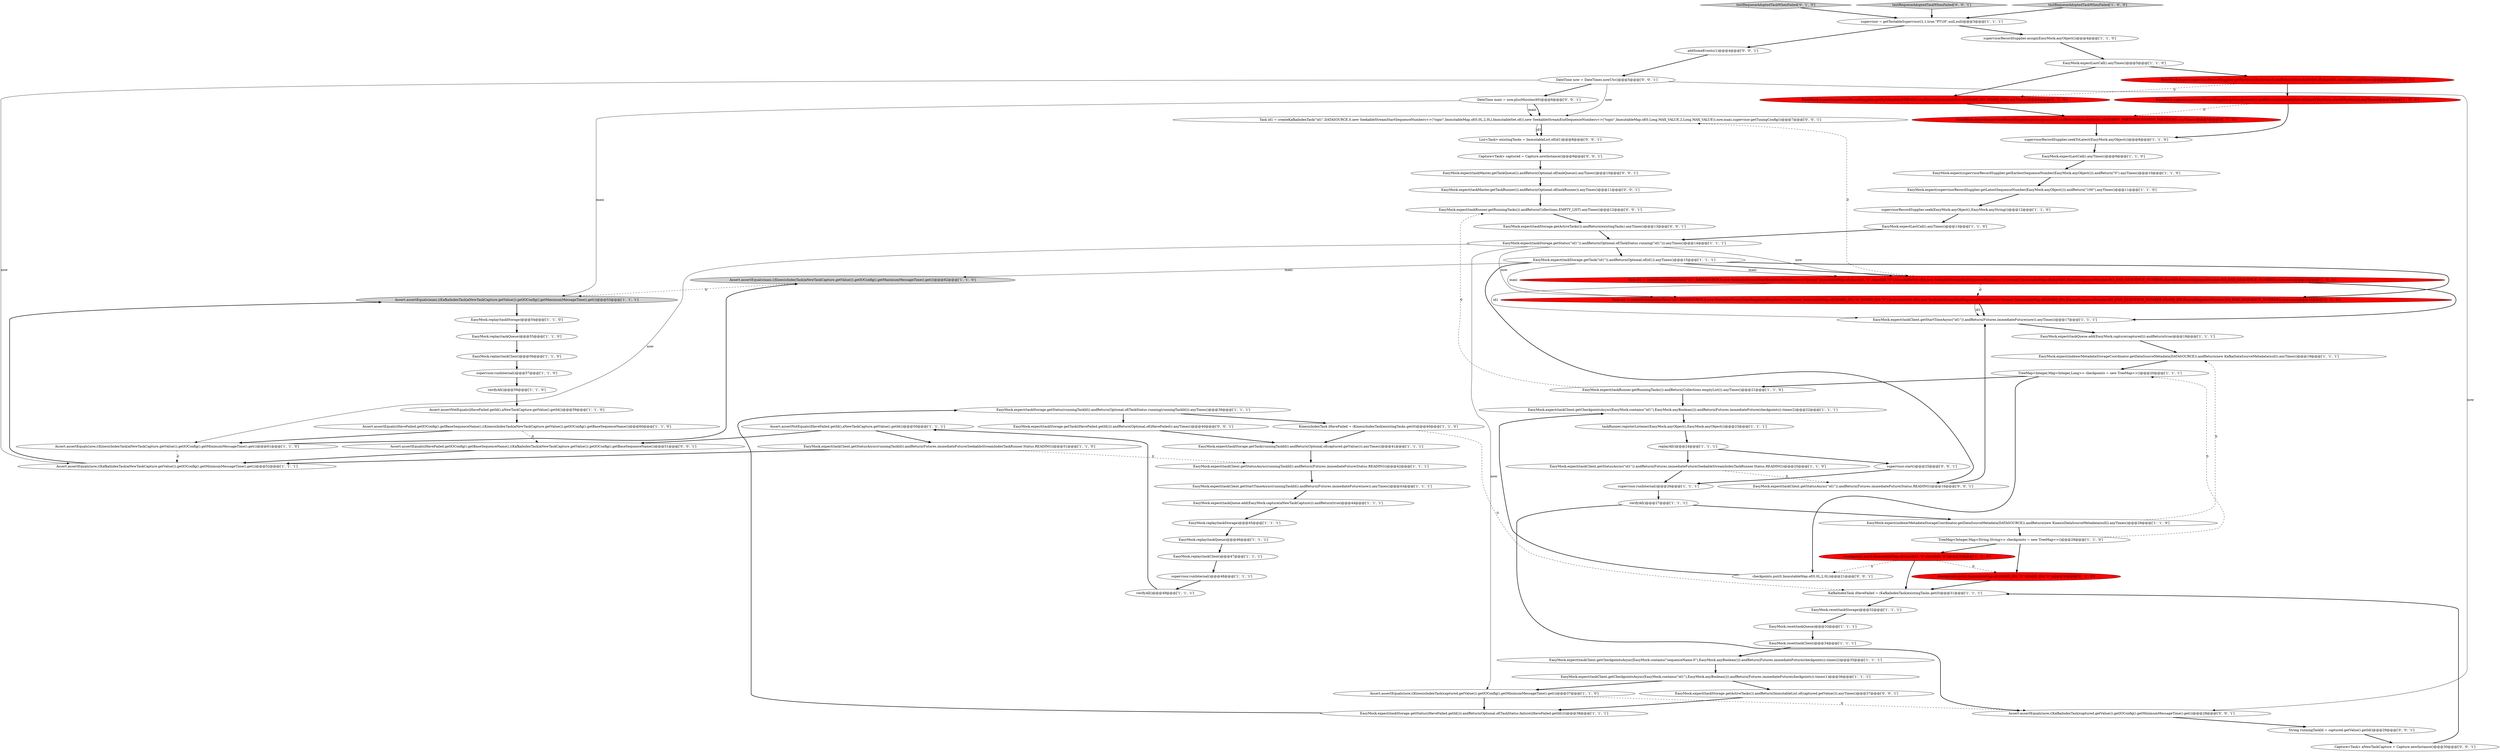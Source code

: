 digraph {
38 [style = filled, label = "Assert.assertEquals(maxi,((KinesisIndexTask)aNewTaskCapture.getValue()).getIOConfig().getMaximumMessageTime().get())@@@62@@@['1', '1', '0']", fillcolor = lightgray, shape = ellipse image = "AAA0AAABBB1BBB"];
58 [style = filled, label = "EasyMock.replay(taskQueue)@@@46@@@['1', '1', '1']", fillcolor = white, shape = ellipse image = "AAA0AAABBB1BBB"];
16 [style = filled, label = "verifyAll()@@@49@@@['1', '1', '1']", fillcolor = white, shape = ellipse image = "AAA0AAABBB1BBB"];
71 [style = filled, label = "EasyMock.expect(taskMaster.getTaskRunner()).andReturn(Optional.of(taskRunner)).anyTimes()@@@11@@@['0', '0', '1']", fillcolor = white, shape = ellipse image = "AAA0AAABBB3BBB"];
75 [style = filled, label = "Task id1 = createKafkaIndexTask(\"id1\",DATASOURCE,0,new SeekableStreamStartSequenceNumbers<>(\"topic\",ImmutableMap.of(0,0L,2,0L),ImmutableSet.of()),new SeekableStreamEndSequenceNumbers<>(\"topic\",ImmutableMap.of(0,Long.MAX_VALUE,2,Long.MAX_VALUE)),now,maxi,supervisor.getTuningConfig())@@@7@@@['0', '0', '1']", fillcolor = white, shape = ellipse image = "AAA0AAABBB3BBB"];
52 [style = filled, label = "EasyMock.expect(taskStorage.getStatus(iHaveFailed.getId())).andReturn(Optional.of(TaskStatus.failure(iHaveFailed.getId())))@@@38@@@['1', '1', '1']", fillcolor = white, shape = ellipse image = "AAA0AAABBB1BBB"];
34 [style = filled, label = "EasyMock.reset(taskQueue)@@@33@@@['1', '1', '1']", fillcolor = white, shape = ellipse image = "AAA0AAABBB1BBB"];
13 [style = filled, label = "EasyMock.replay(taskClient)@@@56@@@['1', '1', '0']", fillcolor = white, shape = ellipse image = "AAA0AAABBB1BBB"];
41 [style = filled, label = "Assert.assertEquals(now,((KinesisIndexTask)aNewTaskCapture.getValue()).getIOConfig().getMinimumMessageTime().get())@@@61@@@['1', '1', '0']", fillcolor = white, shape = ellipse image = "AAA0AAABBB1BBB"];
39 [style = filled, label = "EasyMock.replay(taskClient)@@@47@@@['1', '1', '1']", fillcolor = white, shape = ellipse image = "AAA0AAABBB1BBB"];
24 [style = filled, label = "replayAll()@@@24@@@['1', '1', '1']", fillcolor = white, shape = ellipse image = "AAA0AAABBB1BBB"];
62 [style = filled, label = "EasyMock.expect(supervisorRecordSupplier.getAssignment()).andReturn(ImmutableSet.of(SHARD1_PARTITION,SHARD0_PARTITION)).anyTimes()@@@7@@@['0', '1', '0']", fillcolor = red, shape = ellipse image = "AAA1AAABBB2BBB"];
44 [style = filled, label = "EasyMock.replay(taskStorage)@@@45@@@['1', '1', '1']", fillcolor = white, shape = ellipse image = "AAA0AAABBB1BBB"];
57 [style = filled, label = "EasyMock.expect(taskStorage.getStatus(\"id1\")).andReturn(Optional.of(TaskStatus.running(\"id1\"))).anyTimes()@@@14@@@['1', '1', '1']", fillcolor = white, shape = ellipse image = "AAA0AAABBB1BBB"];
60 [style = filled, label = "EasyMock.expect(supervisorRecordSupplier.getAssignment()).andReturn(ImmutableSet.of(shard1Partition,shard0Partition)).anyTimes()@@@7@@@['1', '0', '0']", fillcolor = red, shape = ellipse image = "AAA1AAABBB1BBB"];
72 [style = filled, label = "Assert.assertEquals(iHaveFailed.getIOConfig().getBaseSequenceName(),((KafkaIndexTask)aNewTaskCapture.getValue()).getIOConfig().getBaseSequenceName())@@@51@@@['0', '0', '1']", fillcolor = white, shape = ellipse image = "AAA0AAABBB3BBB"];
19 [style = filled, label = "verifyAll()@@@58@@@['1', '1', '0']", fillcolor = white, shape = ellipse image = "AAA0AAABBB1BBB"];
78 [style = filled, label = "addSomeEvents(1)@@@4@@@['0', '0', '1']", fillcolor = white, shape = ellipse image = "AAA0AAABBB3BBB"];
30 [style = filled, label = "EasyMock.expect(taskClient.getStatusAsync(\"id1\")).andReturn(Futures.immediateFuture(SeekableStreamIndexTaskRunner.Status.READING))@@@25@@@['1', '1', '0']", fillcolor = white, shape = ellipse image = "AAA0AAABBB1BBB"];
63 [style = filled, label = "testRequeueAdoptedTaskWhenFailed['0', '1', '0']", fillcolor = lightgray, shape = diamond image = "AAA0AAABBB2BBB"];
17 [style = filled, label = "EasyMock.expectLastCall().anyTimes()@@@9@@@['1', '1', '0']", fillcolor = white, shape = ellipse image = "AAA0AAABBB1BBB"];
20 [style = filled, label = "EasyMock.expect(taskClient.getStartTimeAsync(runningTaskId)).andReturn(Futures.immediateFuture(now)).anyTimes()@@@43@@@['1', '1', '1']", fillcolor = white, shape = ellipse image = "AAA0AAABBB1BBB"];
0 [style = filled, label = "Assert.assertNotEquals(iHaveFailed.getId(),aNewTaskCapture.getValue().getId())@@@50@@@['1', '1', '1']", fillcolor = white, shape = ellipse image = "AAA0AAABBB1BBB"];
53 [style = filled, label = "Task id1 = createKinesisIndexTask(\"id1\",DATASOURCE,0,new SeekableStreamStartSequenceNumbers<>(\"stream\",ImmutableMap.of(shardId1,\"0\",shardId0,\"0\"),ImmutableSet.of()),new SeekableStreamEndSequenceNumbers<>(\"stream\",ImmutableMap.of(shardId1,KinesisSequenceNumber.NO_END_SEQUENCE_NUMBER,shardId0,KinesisSequenceNumber.NO_END_SEQUENCE_NUMBER)),now,maxi)@@@16@@@['1', '0', '0']", fillcolor = red, shape = ellipse image = "AAA1AAABBB1BBB"];
80 [style = filled, label = "testRequeueAdoptedTaskWhenFailed['0', '0', '1']", fillcolor = lightgray, shape = diamond image = "AAA0AAABBB3BBB"];
77 [style = filled, label = "Capture<Task> captured = Capture.newInstance()@@@9@@@['0', '0', '1']", fillcolor = white, shape = ellipse image = "AAA0AAABBB3BBB"];
22 [style = filled, label = "EasyMock.expect(taskQueue.add(EasyMock.capture(captured))).andReturn(true)@@@18@@@['1', '1', '1']", fillcolor = white, shape = ellipse image = "AAA0AAABBB1BBB"];
45 [style = filled, label = "EasyMock.reset(taskClient)@@@34@@@['1', '1', '1']", fillcolor = white, shape = ellipse image = "AAA0AAABBB1BBB"];
35 [style = filled, label = "EasyMock.expect(taskClient.getStatusAsync(runningTaskId)).andReturn(Futures.immediateFuture(SeekableStreamIndexTaskRunner.Status.READING))@@@51@@@['1', '1', '0']", fillcolor = white, shape = ellipse image = "AAA0AAABBB1BBB"];
9 [style = filled, label = "Assert.assertEquals(now,((KafkaIndexTask)aNewTaskCapture.getValue()).getIOConfig().getMinimumMessageTime().get())@@@52@@@['1', '1', '1']", fillcolor = white, shape = ellipse image = "AAA0AAABBB1BBB"];
49 [style = filled, label = "EasyMock.expect(taskRunner.getRunningTasks()).andReturn(Collections.emptyList()).anyTimes()@@@21@@@['1', '1', '0']", fillcolor = white, shape = ellipse image = "AAA0AAABBB1BBB"];
18 [style = filled, label = "supervisor.runInternal()@@@57@@@['1', '1', '0']", fillcolor = white, shape = ellipse image = "AAA0AAABBB1BBB"];
42 [style = filled, label = "KafkaIndexTask iHaveFailed = (KafkaIndexTask)existingTasks.get(0)@@@31@@@['1', '1', '1']", fillcolor = white, shape = ellipse image = "AAA0AAABBB1BBB"];
73 [style = filled, label = "DateTime now = DateTimes.nowUtc()@@@5@@@['0', '0', '1']", fillcolor = white, shape = ellipse image = "AAA0AAABBB3BBB"];
5 [style = filled, label = "Assert.assertNotEquals(iHaveFailed.getId(),aNewTaskCapture.getValue().getId())@@@59@@@['1', '1', '0']", fillcolor = white, shape = ellipse image = "AAA0AAABBB1BBB"];
1 [style = filled, label = "EasyMock.expect(taskClient.getCheckpointsAsync(EasyMock.contains(\"id1\"),EasyMock.anyBoolean())).andReturn(Futures.immediateFuture(checkpoints)).times(1)@@@36@@@['1', '1', '1']", fillcolor = white, shape = ellipse image = "AAA0AAABBB1BBB"];
81 [style = filled, label = "String runningTaskId = captured.getValue().getId()@@@29@@@['0', '0', '1']", fillcolor = white, shape = ellipse image = "AAA0AAABBB3BBB"];
15 [style = filled, label = "EasyMock.expectLastCall().anyTimes()@@@5@@@['1', '1', '0']", fillcolor = white, shape = ellipse image = "AAA0AAABBB1BBB"];
67 [style = filled, label = "EasyMock.expect(taskStorage.getActiveTasks()).andReturn(existingTasks).anyTimes()@@@13@@@['0', '0', '1']", fillcolor = white, shape = ellipse image = "AAA0AAABBB3BBB"];
50 [style = filled, label = "EasyMock.expect(taskStorage.getStatus(runningTaskId)).andReturn(Optional.of(TaskStatus.running(runningTaskId))).anyTimes()@@@39@@@['1', '1', '1']", fillcolor = white, shape = ellipse image = "AAA0AAABBB1BBB"];
31 [style = filled, label = "Assert.assertEquals(now,((KinesisIndexTask)captured.getValue()).getIOConfig().getMinimumMessageTime().get())@@@37@@@['1', '1', '0']", fillcolor = white, shape = ellipse image = "AAA0AAABBB1BBB"];
66 [style = filled, label = "List<Task> existingTasks = ImmutableList.of(id1)@@@8@@@['0', '0', '1']", fillcolor = white, shape = ellipse image = "AAA0AAABBB3BBB"];
84 [style = filled, label = "EasyMock.expect(taskStorage.getTask(iHaveFailed.getId())).andReturn(Optional.of(iHaveFailed)).anyTimes()@@@40@@@['0', '0', '1']", fillcolor = white, shape = ellipse image = "AAA0AAABBB3BBB"];
47 [style = filled, label = "EasyMock.expect(taskStorage.getTask(runningTaskId)).andReturn(Optional.of(captured.getValue())).anyTimes()@@@41@@@['1', '1', '1']", fillcolor = white, shape = ellipse image = "AAA0AAABBB1BBB"];
4 [style = filled, label = "supervisorRecordSupplier.seekToLatest(EasyMock.anyObject())@@@8@@@['1', '1', '0']", fillcolor = white, shape = ellipse image = "AAA0AAABBB1BBB"];
8 [style = filled, label = "EasyMock.expect(taskClient.getCheckpointsAsync(EasyMock.contains(\"id1\"),EasyMock.anyBoolean())).andReturn(Futures.immediateFuture(checkpoints)).times(2)@@@22@@@['1', '1', '1']", fillcolor = white, shape = ellipse image = "AAA0AAABBB1BBB"];
25 [style = filled, label = "EasyMock.expect(supervisorRecordSupplier.getPartitionIds(stream)).andReturn(ImmutableSet.of(shardId1,shardId0)).anyTimes()@@@6@@@['1', '0', '0']", fillcolor = red, shape = ellipse image = "AAA1AAABBB1BBB"];
65 [style = filled, label = "EasyMock.expect(supervisorRecordSupplier.getPartitionIds(STREAM)).andReturn(ImmutableSet.of(SHARD_ID1,SHARD_ID0)).anyTimes()@@@6@@@['0', '1', '0']", fillcolor = red, shape = ellipse image = "AAA1AAABBB2BBB"];
43 [style = filled, label = "taskRunner.registerListener(EasyMock.anyObject(),EasyMock.anyObject())@@@23@@@['1', '1', '1']", fillcolor = white, shape = ellipse image = "AAA0AAABBB1BBB"];
36 [style = filled, label = "Assert.assertEquals(maxi,((KafkaIndexTask)aNewTaskCapture.getValue()).getIOConfig().getMaximumMessageTime().get())@@@53@@@['1', '1', '1']", fillcolor = lightgray, shape = ellipse image = "AAA0AAABBB1BBB"];
85 [style = filled, label = "EasyMock.expect(taskMaster.getTaskQueue()).andReturn(Optional.of(taskQueue)).anyTimes()@@@10@@@['0', '0', '1']", fillcolor = white, shape = ellipse image = "AAA0AAABBB3BBB"];
29 [style = filled, label = "EasyMock.expect(taskStorage.getTask(\"id1\")).andReturn(Optional.of(id1)).anyTimes()@@@15@@@['1', '1', '1']", fillcolor = white, shape = ellipse image = "AAA0AAABBB1BBB"];
51 [style = filled, label = "checkpoints.put(0,ImmutableMap.of(shardId1,\"0\",shardId0,\"0\"))@@@30@@@['1', '0', '0']", fillcolor = red, shape = ellipse image = "AAA1AAABBB1BBB"];
54 [style = filled, label = "TreeMap<Integer,Map<String,String>> checkpoints = new TreeMap<>()@@@29@@@['1', '1', '0']", fillcolor = white, shape = ellipse image = "AAA0AAABBB1BBB"];
3 [style = filled, label = "EasyMock.expect(indexerMetadataStorageCoordinator.getDataSourceMetadata(DATASOURCE)).andReturn(new KinesisDataSourceMetadata(null)).anyTimes()@@@28@@@['1', '1', '0']", fillcolor = white, shape = ellipse image = "AAA0AAABBB1BBB"];
14 [style = filled, label = "EasyMock.expect(supervisorRecordSupplier.getLatestSequenceNumber(EasyMock.anyObject())).andReturn(\"100\").anyTimes()@@@11@@@['1', '1', '0']", fillcolor = white, shape = ellipse image = "AAA0AAABBB1BBB"];
46 [style = filled, label = "supervisorRecordSupplier.assign(EasyMock.anyObject())@@@4@@@['1', '1', '0']", fillcolor = white, shape = ellipse image = "AAA0AAABBB1BBB"];
70 [style = filled, label = "Capture<Task> aNewTaskCapture = Capture.newInstance()@@@30@@@['0', '0', '1']", fillcolor = white, shape = ellipse image = "AAA0AAABBB3BBB"];
21 [style = filled, label = "testRequeueAdoptedTaskWhenFailed['1', '0', '0']", fillcolor = lightgray, shape = diamond image = "AAA0AAABBB1BBB"];
37 [style = filled, label = "supervisor.runInternal()@@@26@@@['1', '1', '1']", fillcolor = white, shape = ellipse image = "AAA0AAABBB1BBB"];
10 [style = filled, label = "EasyMock.reset(taskStorage)@@@32@@@['1', '1', '1']", fillcolor = white, shape = ellipse image = "AAA0AAABBB1BBB"];
55 [style = filled, label = "verifyAll()@@@27@@@['1', '1', '1']", fillcolor = white, shape = ellipse image = "AAA0AAABBB1BBB"];
7 [style = filled, label = "EasyMock.expect(taskClient.getCheckpointsAsync(EasyMock.contains(\"sequenceName-0\"),EasyMock.anyBoolean())).andReturn(Futures.immediateFuture(checkpoints)).times(2)@@@35@@@['1', '1', '1']", fillcolor = white, shape = ellipse image = "AAA0AAABBB1BBB"];
26 [style = filled, label = "KinesisIndexTask iHaveFailed = (KinesisIndexTask)existingTasks.get(0)@@@40@@@['1', '1', '0']", fillcolor = white, shape = ellipse image = "AAA0AAABBB1BBB"];
23 [style = filled, label = "supervisorRecordSupplier.seek(EasyMock.anyObject(),EasyMock.anyString())@@@12@@@['1', '1', '0']", fillcolor = white, shape = ellipse image = "AAA0AAABBB1BBB"];
64 [style = filled, label = "checkpoints.put(0,ImmutableMap.of(SHARD_ID1,\"0\",SHARD_ID0,\"0\"))@@@30@@@['0', '1', '0']", fillcolor = red, shape = ellipse image = "AAA1AAABBB2BBB"];
76 [style = filled, label = "DateTime maxi = now.plusMinutes(60)@@@6@@@['0', '0', '1']", fillcolor = white, shape = ellipse image = "AAA0AAABBB3BBB"];
61 [style = filled, label = "Task id1 = createKinesisIndexTask(\"id1\",DATASOURCE,0,new SeekableStreamStartSequenceNumbers<>(\"stream\",ImmutableMap.of(SHARD_ID1,\"0\",SHARD_ID0,\"0\"),ImmutableSet.of()),new SeekableStreamEndSequenceNumbers<>(\"stream\",ImmutableMap.of(SHARD_ID1,KinesisSequenceNumber.NO_END_SEQUENCE_NUMBER,SHARD_ID0,KinesisSequenceNumber.NO_END_SEQUENCE_NUMBER)),now,maxi)@@@16@@@['0', '1', '0']", fillcolor = red, shape = ellipse image = "AAA1AAABBB2BBB"];
11 [style = filled, label = "EasyMock.replay(taskStorage)@@@54@@@['1', '1', '0']", fillcolor = white, shape = ellipse image = "AAA0AAABBB1BBB"];
56 [style = filled, label = "EasyMock.expect(indexerMetadataStorageCoordinator.getDataSourceMetadata(DATASOURCE)).andReturn(new KafkaDataSourceMetadata(null)).anyTimes()@@@19@@@['1', '1', '1']", fillcolor = white, shape = ellipse image = "AAA0AAABBB1BBB"];
27 [style = filled, label = "EasyMock.expect(taskClient.getStartTimeAsync(\"id1\")).andReturn(Futures.immediateFuture(now)).anyTimes()@@@17@@@['1', '1', '1']", fillcolor = white, shape = ellipse image = "AAA0AAABBB1BBB"];
59 [style = filled, label = "supervisor.runInternal()@@@48@@@['1', '1', '1']", fillcolor = white, shape = ellipse image = "AAA0AAABBB1BBB"];
68 [style = filled, label = "supervisor.start()@@@25@@@['0', '0', '1']", fillcolor = white, shape = ellipse image = "AAA0AAABBB3BBB"];
83 [style = filled, label = "EasyMock.expect(taskRunner.getRunningTasks()).andReturn(Collections.EMPTY_LIST).anyTimes()@@@12@@@['0', '0', '1']", fillcolor = white, shape = ellipse image = "AAA0AAABBB3BBB"];
2 [style = filled, label = "EasyMock.replay(taskQueue)@@@55@@@['1', '1', '0']", fillcolor = white, shape = ellipse image = "AAA0AAABBB1BBB"];
12 [style = filled, label = "EasyMock.expect(supervisorRecordSupplier.getEarliestSequenceNumber(EasyMock.anyObject())).andReturn(\"0\").anyTimes()@@@10@@@['1', '1', '0']", fillcolor = white, shape = ellipse image = "AAA0AAABBB1BBB"];
69 [style = filled, label = "checkpoints.put(0,ImmutableMap.of(0,0L,2,0L))@@@21@@@['0', '0', '1']", fillcolor = white, shape = ellipse image = "AAA0AAABBB3BBB"];
32 [style = filled, label = "Assert.assertEquals(iHaveFailed.getIOConfig().getBaseSequenceName(),((KinesisIndexTask)aNewTaskCapture.getValue()).getIOConfig().getBaseSequenceName())@@@60@@@['1', '1', '0']", fillcolor = white, shape = ellipse image = "AAA0AAABBB1BBB"];
6 [style = filled, label = "TreeMap<Integer,Map<Integer,Long>> checkpoints = new TreeMap<>()@@@20@@@['1', '1', '1']", fillcolor = white, shape = ellipse image = "AAA0AAABBB1BBB"];
33 [style = filled, label = "EasyMock.expect(taskQueue.add(EasyMock.capture(aNewTaskCapture))).andReturn(true)@@@44@@@['1', '1', '1']", fillcolor = white, shape = ellipse image = "AAA0AAABBB1BBB"];
74 [style = filled, label = "Assert.assertEquals(now,((KafkaIndexTask)captured.getValue()).getIOConfig().getMinimumMessageTime().get())@@@28@@@['0', '0', '1']", fillcolor = white, shape = ellipse image = "AAA0AAABBB3BBB"];
48 [style = filled, label = "EasyMock.expectLastCall().anyTimes()@@@13@@@['1', '1', '0']", fillcolor = white, shape = ellipse image = "AAA0AAABBB1BBB"];
28 [style = filled, label = "EasyMock.expect(taskClient.getStatusAsync(runningTaskId)).andReturn(Futures.immediateFuture(Status.READING))@@@42@@@['1', '1', '1']", fillcolor = white, shape = ellipse image = "AAA0AAABBB1BBB"];
82 [style = filled, label = "EasyMock.expect(taskClient.getStatusAsync(\"id1\")).andReturn(Futures.immediateFuture(Status.READING))@@@16@@@['0', '0', '1']", fillcolor = white, shape = ellipse image = "AAA0AAABBB3BBB"];
40 [style = filled, label = "supervisor = getTestableSupervisor(2,1,true,\"PT1H\",null,null)@@@3@@@['1', '1', '1']", fillcolor = white, shape = ellipse image = "AAA0AAABBB1BBB"];
79 [style = filled, label = "EasyMock.expect(taskStorage.getActiveTasks()).andReturn(ImmutableList.of(captured.getValue())).anyTimes()@@@37@@@['0', '0', '1']", fillcolor = white, shape = ellipse image = "AAA0AAABBB3BBB"];
16->0 [style = bold, label=""];
28->20 [style = bold, label=""];
15->25 [style = bold, label=""];
39->59 [style = bold, label=""];
46->15 [style = bold, label=""];
38->36 [style = dashed, label="0"];
65->62 [style = bold, label=""];
57->29 [style = bold, label=""];
37->55 [style = bold, label=""];
6->69 [style = bold, label=""];
36->11 [style = bold, label=""];
64->42 [style = bold, label=""];
45->7 [style = bold, label=""];
24->30 [style = bold, label=""];
53->27 [style = solid, label="id1"];
49->8 [style = bold, label=""];
53->27 [style = bold, label=""];
76->36 [style = solid, label="maxi"];
19->5 [style = bold, label=""];
55->74 [style = bold, label=""];
51->69 [style = dashed, label="0"];
85->71 [style = bold, label=""];
43->24 [style = bold, label=""];
82->27 [style = bold, label=""];
67->57 [style = bold, label=""];
32->72 [style = dashed, label="0"];
73->76 [style = bold, label=""];
1->31 [style = bold, label=""];
33->44 [style = bold, label=""];
69->8 [style = bold, label=""];
76->75 [style = bold, label=""];
7->1 [style = bold, label=""];
47->28 [style = bold, label=""];
75->66 [style = solid, label="id1"];
26->47 [style = bold, label=""];
18->19 [style = bold, label=""];
73->75 [style = solid, label="now"];
3->56 [style = dashed, label="0"];
6->49 [style = bold, label=""];
29->38 [style = solid, label="maxi"];
1->79 [style = bold, label=""];
27->22 [style = bold, label=""];
23->48 [style = bold, label=""];
58->39 [style = bold, label=""];
3->54 [style = bold, label=""];
75->66 [style = bold, label=""];
79->52 [style = bold, label=""];
10->34 [style = bold, label=""];
63->40 [style = bold, label=""];
57->61 [style = solid, label="now"];
12->14 [style = bold, label=""];
61->27 [style = bold, label=""];
41->38 [style = bold, label=""];
83->67 [style = bold, label=""];
51->42 [style = bold, label=""];
54->6 [style = dashed, label="0"];
78->73 [style = bold, label=""];
76->75 [style = solid, label="maxi"];
73->9 [style = solid, label="now"];
72->9 [style = bold, label=""];
13->18 [style = bold, label=""];
71->83 [style = bold, label=""];
29->61 [style = bold, label=""];
54->64 [style = bold, label=""];
56->6 [style = bold, label=""];
80->40 [style = bold, label=""];
30->82 [style = dashed, label="0"];
29->53 [style = solid, label="maxi"];
4->17 [style = bold, label=""];
31->52 [style = bold, label=""];
35->9 [style = bold, label=""];
24->68 [style = bold, label=""];
35->28 [style = dashed, label="0"];
70->42 [style = bold, label=""];
57->53 [style = solid, label="now"];
5->32 [style = bold, label=""];
17->12 [style = bold, label=""];
14->23 [style = bold, label=""];
40->78 [style = bold, label=""];
57->41 [style = solid, label="now"];
50->84 [style = bold, label=""];
77->85 [style = bold, label=""];
52->50 [style = bold, label=""];
32->41 [style = bold, label=""];
29->82 [style = bold, label=""];
0->72 [style = bold, label=""];
51->64 [style = dashed, label="0"];
61->27 [style = solid, label="id1"];
60->4 [style = bold, label=""];
9->36 [style = bold, label=""];
54->51 [style = bold, label=""];
29->53 [style = bold, label=""];
50->26 [style = bold, label=""];
66->77 [style = bold, label=""];
60->62 [style = dashed, label="0"];
22->56 [style = bold, label=""];
84->47 [style = bold, label=""];
48->57 [style = bold, label=""];
57->31 [style = solid, label="now"];
62->4 [style = bold, label=""];
34->45 [style = bold, label=""];
68->37 [style = bold, label=""];
8->43 [style = bold, label=""];
59->16 [style = bold, label=""];
55->3 [style = bold, label=""];
30->37 [style = bold, label=""];
53->61 [style = dashed, label="0"];
11->2 [style = bold, label=""];
25->65 [style = dashed, label="0"];
20->33 [style = bold, label=""];
2->13 [style = bold, label=""];
40->46 [style = bold, label=""];
74->81 [style = bold, label=""];
53->75 [style = dashed, label="0"];
41->9 [style = dashed, label="0"];
29->61 [style = solid, label="maxi"];
31->74 [style = dashed, label="0"];
73->74 [style = solid, label="now"];
42->10 [style = bold, label=""];
81->70 [style = bold, label=""];
0->35 [style = bold, label=""];
21->40 [style = bold, label=""];
44->58 [style = bold, label=""];
26->42 [style = dashed, label="0"];
15->65 [style = bold, label=""];
25->60 [style = bold, label=""];
49->83 [style = dashed, label="0"];
}
